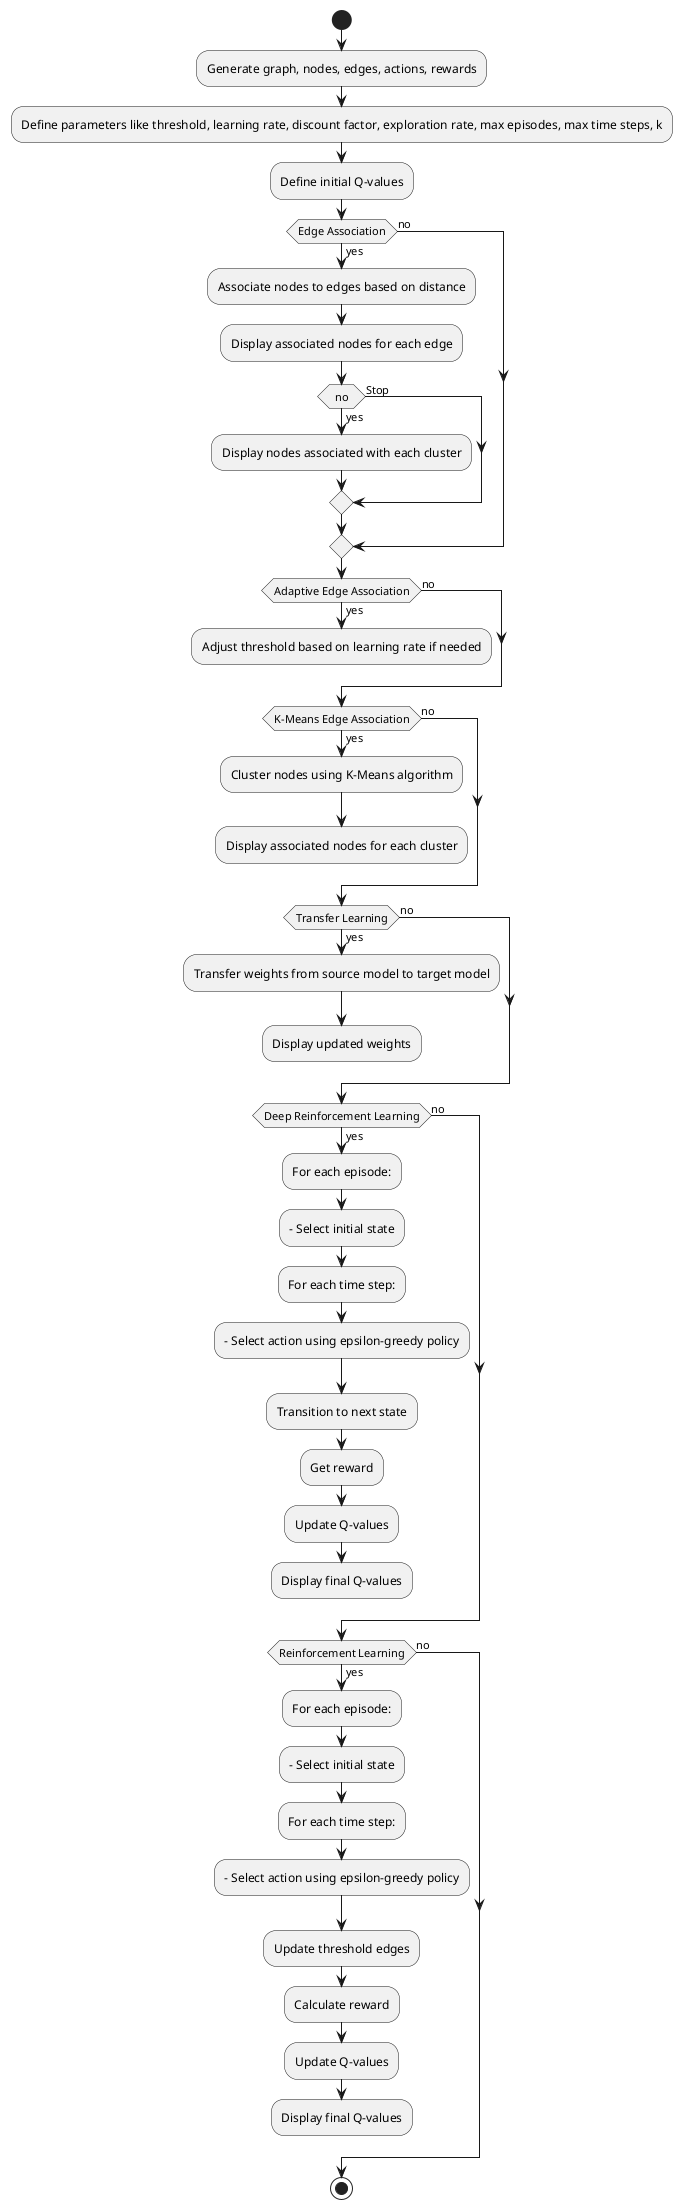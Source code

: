/'Flow Diagram of the code'/
@startuml
start

:Generate graph, nodes, edges, actions, rewards;
:Define parameters like threshold, learning rate, discount factor, exploration rate, max episodes, max time steps, k;
:Define initial Q-values;

if (Edge Association) then (yes)
  :Associate nodes to edges based on distance;
  :Display associated nodes for each edge;
  if (no) then (Stop)
  else (yes)
    :Display nodes associated with each cluster;
  endif
else (no)
endif

if (Adaptive Edge Association) then (yes)
  :Adjust threshold based on learning rate if needed;
  detach
else (no)
endif

if (K-Means Edge Association) then (yes)
  :Cluster nodes using K-Means algorithm;
  :Display associated nodes for each cluster;
  detach
else (no)
endif

if (Transfer Learning) then (yes)
  :Transfer weights from source model to target model;
  :Display updated weights;
  detach
else (no)
endif

if (Deep Reinforcement Learning) then (yes)
  :For each episode:;
  :- Select initial state;
  :For each time step:;
  :- Select action using epsilon-greedy policy;
  :Transition to next state;
  :Get reward;
  :Update Q-values;
  :Display final Q-values;
  detach
else (no)
endif

if (Reinforcement Learning) then (yes)
  :For each episode:;
  :- Select initial state;
  :For each time step:;
  :- Select action using epsilon-greedy policy;
  :Update threshold edges;
  :Calculate reward;
  :Update Q-values;
  :Display final Q-values;
  detach
else (no)
endif

stop
@enduml